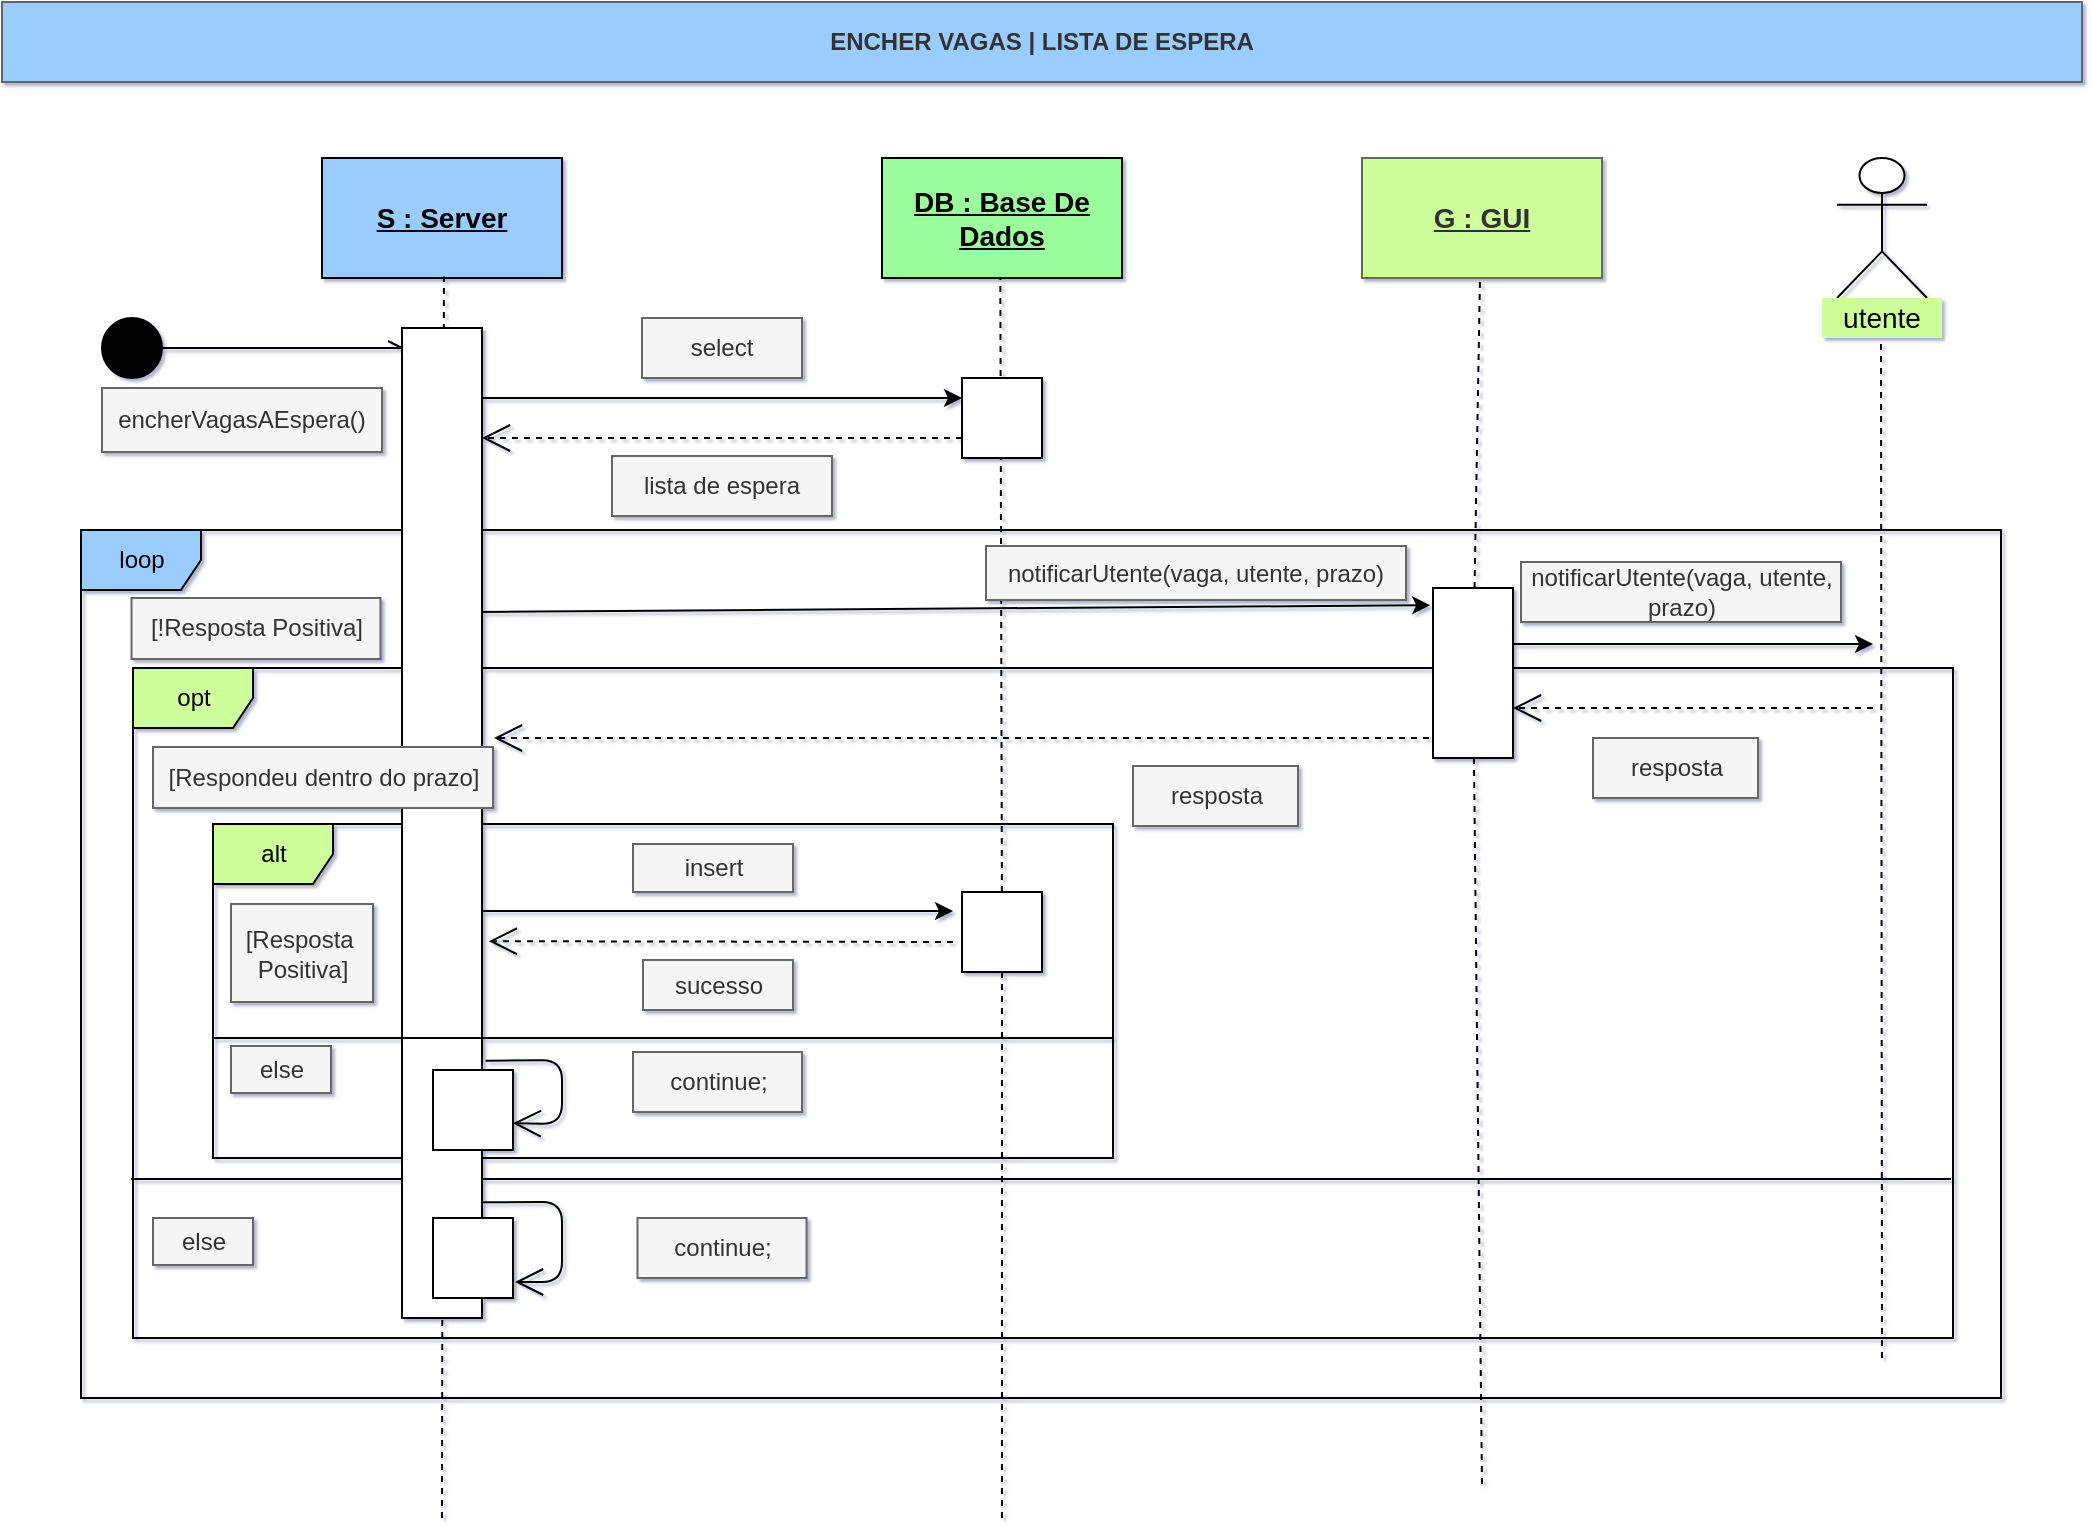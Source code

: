 <mxfile version="14.2.7" type="device"><diagram id="AsH_5SjAXSJHShSrWKoF" name="Page-1"><mxGraphModel dx="2165" dy="491" grid="1" gridSize="10" guides="1" tooltips="1" connect="0" arrows="1" fold="1" page="1" pageScale="1" pageWidth="1169" pageHeight="827" math="0" shadow="1"><root><mxCell id="0"/><mxCell id="1" parent="0"/><mxCell id="LX3TpO-cUOH4xY6RQqOL-1" value="loop" style="shape=umlFrame;whiteSpace=wrap;html=1;strokeColor=#000000;fillColor=#9ACDFF;" vertex="1" parent="1"><mxGeometry x="-0.5" y="306" width="960" height="434" as="geometry"/></mxCell><mxCell id="z1A5F202B353BqD62EE--32" value="opt" style="shape=umlFrame;whiteSpace=wrap;html=1;strokeColor=#000000;fillColor=#CDFF9A;" parent="1" vertex="1"><mxGeometry x="25.5" y="375" width="910" height="335" as="geometry"/></mxCell><mxCell id="z1A5F202B353BqD62EE--41" value="" style="endArrow=open;endFill=1;endSize=12;html=1;exitX=0.99;exitY=0.855;exitDx=0;exitDy=0;exitPerimeter=0;entryX=1.025;entryY=0.85;entryDx=0;entryDy=0;entryPerimeter=0;" parent="1" edge="1"><mxGeometry width="160" relative="1" as="geometry"><mxPoint x="195.1" y="642.175" as="sourcePoint"/><mxPoint x="216.5" y="682" as="targetPoint"/><Array as="points"><mxPoint x="240" y="642"/><mxPoint x="240" y="682"/></Array></mxGeometry></mxCell><mxCell id="z1A5F202B353BqD62EE--34" value="" style="line;strokeWidth=1;fillColor=none;align=left;verticalAlign=middle;spacingTop=-1;spacingLeft=3;spacingRight=3;rotatable=0;labelPosition=right;points=[];portConstraint=eastwest;" parent="1" vertex="1"><mxGeometry x="24.5" y="626.5" width="910" height="8" as="geometry"/></mxCell><mxCell id="z1A5F202B353BqD62EE--47" value="alt" style="shape=umlFrame;whiteSpace=wrap;html=1;strokeColor=#000000;fillColor=#CDFF9A;" parent="1" vertex="1"><mxGeometry x="65.5" y="453" width="450" height="167" as="geometry"/></mxCell><mxCell id="yt4L-jeNNCaIfQfXymkX-6" value="&lt;b&gt;ENCHER VAGAS | LISTA DE ESPERA&lt;/b&gt;" style="text;html=1;align=center;verticalAlign=middle;whiteSpace=wrap;rounded=0;strokeColor=#666666;fontColor=#333333;fillColor=#9ACDFF;" parent="1" vertex="1"><mxGeometry x="-40" y="42" width="1040" height="40" as="geometry"/></mxCell><mxCell id="tvffZK_oMYYl_4dd8lyw-10" value="&lt;font style=&quot;font-size: 14px&quot;&gt;&lt;u&gt;&lt;b&gt;G : GUI&lt;/b&gt;&lt;/u&gt;&lt;/font&gt;" style="rounded=0;whiteSpace=wrap;html=1;strokeColor=#666666;fontColor=#333333;fillColor=#CDFF9A;" parent="1" vertex="1"><mxGeometry x="640" y="120" width="120" height="60" as="geometry"/></mxCell><mxCell id="W52ST7gWvC9Ii1twbOVq-111" value="" style="endArrow=none;dashed=1;html=1;rounded=1;" parent="1" source="z1A5F202B353BqD62EE--25" edge="1"><mxGeometry width="50" height="50" relative="1" as="geometry"><mxPoint x="459" y="680" as="sourcePoint"/><mxPoint x="459.17" y="180" as="targetPoint"/></mxGeometry></mxCell><mxCell id="W52ST7gWvC9Ii1twbOVq-112" value="" style="endArrow=none;dashed=1;html=1;rounded=1;" parent="1" source="z1A5F202B353BqD62EE--27" edge="1"><mxGeometry width="50" height="50" relative="1" as="geometry"><mxPoint x="699" y="680" as="sourcePoint"/><mxPoint x="699" y="180" as="targetPoint"/></mxGeometry></mxCell><mxCell id="krT9wMDKRIHP58INxjv6-1" value="" style="shape=umlActor;verticalLabelPosition=bottom;verticalAlign=top;html=1;outlineConnect=0;" parent="1" vertex="1"><mxGeometry x="877.5" y="120" width="45" height="70" as="geometry"/></mxCell><mxCell id="Ow26kKRDhqm6Q-N4zCQ5-1" value="&lt;font style=&quot;font-size: 14px&quot;&gt;&lt;b&gt;&lt;u&gt;S : Server&lt;/u&gt;&lt;/b&gt;&lt;/font&gt;" style="rounded=0;whiteSpace=wrap;html=1;fillColor=#9ACDFF;" parent="1" vertex="1"><mxGeometry x="120" y="120" width="120" height="60" as="geometry"/></mxCell><mxCell id="Ow26kKRDhqm6Q-N4zCQ5-2" value="&lt;span style=&quot;font-size: 14px&quot;&gt;&lt;b&gt;&lt;u&gt;DB : Base De Dados&lt;/u&gt;&lt;/b&gt;&lt;/span&gt;" style="rounded=0;whiteSpace=wrap;html=1;fillColor=#9AFF9A;" parent="1" vertex="1"><mxGeometry x="400" y="120" width="120" height="60" as="geometry"/></mxCell><mxCell id="tvffZK_oMYYl_4dd8lyw-6" value="&lt;font style=&quot;font-size: 14px&quot;&gt;utente&lt;/font&gt;" style="text;html=1;align=center;verticalAlign=middle;whiteSpace=wrap;rounded=0;fillColor=#CDFF9A;" parent="1" vertex="1"><mxGeometry x="870" y="190" width="60" height="20" as="geometry"/></mxCell><mxCell id="z1A5F202B353BqD62EE--2" value="" style="endArrow=none;dashed=1;html=1;entryX=0.508;entryY=0.987;entryDx=0;entryDy=0;entryPerimeter=0;" parent="1" target="Ow26kKRDhqm6Q-N4zCQ5-1" edge="1"><mxGeometry width="50" height="50" relative="1" as="geometry"><mxPoint x="180" y="800" as="sourcePoint"/><mxPoint x="182.5" y="185" as="targetPoint"/></mxGeometry></mxCell><mxCell id="z1A5F202B353BqD62EE--3" value="" style="ellipse;whiteSpace=wrap;html=1;aspect=fixed;fillColor=#000000;" parent="1" vertex="1"><mxGeometry x="10" y="200" width="30" height="30" as="geometry"/></mxCell><mxCell id="z1A5F202B353BqD62EE--4" value="" style="endArrow=openAsync;html=1;endFill=0;" parent="1" source="z1A5F202B353BqD62EE--3" edge="1"><mxGeometry width="50" height="50" relative="1" as="geometry"><mxPoint x="480" y="275" as="sourcePoint"/><mxPoint x="160" y="215" as="targetPoint"/></mxGeometry></mxCell><mxCell id="z1A5F202B353BqD62EE--6" value="encherVagasAEspera()" style="text;html=1;strokeColor=#666666;align=center;verticalAlign=middle;whiteSpace=wrap;rounded=0;fillColor=#f5f5f5;fontColor=#333333;" parent="1" vertex="1"><mxGeometry x="10" y="235" width="140" height="32" as="geometry"/></mxCell><mxCell id="z1A5F202B353BqD62EE--7" value="" style="endArrow=classic;html=1;" parent="1" edge="1"><mxGeometry width="50" height="50" relative="1" as="geometry"><mxPoint x="200" y="240" as="sourcePoint"/><mxPoint x="440" y="240" as="targetPoint"/></mxGeometry></mxCell><mxCell id="z1A5F202B353BqD62EE--8" value="select" style="text;html=1;strokeColor=#666666;align=center;verticalAlign=middle;whiteSpace=wrap;rounded=0;fillColor=#f5f5f5;fontColor=#333333;" parent="1" vertex="1"><mxGeometry x="280" y="200" width="80" height="30" as="geometry"/></mxCell><mxCell id="z1A5F202B353BqD62EE--9" value="" style="endArrow=open;endFill=1;endSize=12;html=1;dashed=1;" parent="1" edge="1"><mxGeometry width="160" relative="1" as="geometry"><mxPoint x="440" y="260" as="sourcePoint"/><mxPoint x="200" y="260" as="targetPoint"/></mxGeometry></mxCell><mxCell id="z1A5F202B353BqD62EE--10" value="lista de espera" style="text;html=1;strokeColor=#666666;align=center;verticalAlign=middle;whiteSpace=wrap;rounded=0;fillColor=#f5f5f5;fontColor=#333333;" parent="1" vertex="1"><mxGeometry x="265" y="269" width="110" height="30" as="geometry"/></mxCell><mxCell id="z1A5F202B353BqD62EE--11" value="" style="endArrow=classic;html=1;entryX=-0.035;entryY=0.101;entryDx=0;entryDy=0;entryPerimeter=0;" parent="1" target="z1A5F202B353BqD62EE--27" edge="1"><mxGeometry width="50" height="50" relative="1" as="geometry"><mxPoint x="195.5" y="347" as="sourcePoint"/><mxPoint x="715.5" y="347" as="targetPoint"/></mxGeometry></mxCell><mxCell id="z1A5F202B353BqD62EE--12" value="" style="endArrow=none;dashed=1;html=1;rounded=1;" parent="1" edge="1"><mxGeometry width="50" height="50" relative="1" as="geometry"><mxPoint x="900" y="720" as="sourcePoint"/><mxPoint x="899.5" y="210" as="targetPoint"/></mxGeometry></mxCell><mxCell id="z1A5F202B353BqD62EE--13" value="notificarUtente(vaga, utente, prazo)" style="text;html=1;strokeColor=#666666;align=center;verticalAlign=middle;whiteSpace=wrap;rounded=0;fillColor=#f5f5f5;fontColor=#333333;" parent="1" vertex="1"><mxGeometry x="452" y="314" width="210" height="27" as="geometry"/></mxCell><mxCell id="z1A5F202B353BqD62EE--14" value="" style="endArrow=classic;html=1;" parent="1" edge="1"><mxGeometry width="50" height="50" relative="1" as="geometry"><mxPoint x="715.5" y="363" as="sourcePoint"/><mxPoint x="895.5" y="363" as="targetPoint"/></mxGeometry></mxCell><mxCell id="z1A5F202B353BqD62EE--16" value="" style="endArrow=open;endFill=1;endSize=12;html=1;dashed=1;" parent="1" edge="1"><mxGeometry width="160" relative="1" as="geometry"><mxPoint x="895.5" y="395" as="sourcePoint"/><mxPoint x="715.5" y="395" as="targetPoint"/></mxGeometry></mxCell><mxCell id="z1A5F202B353BqD62EE--17" value="resposta" style="text;html=1;strokeColor=#666666;align=center;verticalAlign=middle;whiteSpace=wrap;rounded=0;fillColor=#f5f5f5;fontColor=#333333;" parent="1" vertex="1"><mxGeometry x="755.5" y="410" width="82.5" height="30" as="geometry"/></mxCell><mxCell id="z1A5F202B353BqD62EE--18" value="" style="endArrow=open;endFill=1;endSize=12;html=1;dashed=1;" parent="1" edge="1"><mxGeometry width="160" relative="1" as="geometry"><mxPoint x="715.5" y="410" as="sourcePoint"/><mxPoint x="206" y="410" as="targetPoint"/></mxGeometry></mxCell><mxCell id="z1A5F202B353BqD62EE--19" value="resposta" style="text;html=1;strokeColor=#666666;align=center;verticalAlign=middle;whiteSpace=wrap;rounded=0;fillColor=#f5f5f5;fontColor=#333333;" parent="1" vertex="1"><mxGeometry x="525.5" y="424" width="82.5" height="30" as="geometry"/></mxCell><mxCell id="z1A5F202B353BqD62EE--20" value="" style="endArrow=classic;html=1;" parent="1" edge="1"><mxGeometry width="50" height="50" relative="1" as="geometry"><mxPoint x="195.5" y="496.5" as="sourcePoint"/><mxPoint x="435.5" y="496.5" as="targetPoint"/></mxGeometry></mxCell><mxCell id="z1A5F202B353BqD62EE--21" value="insert" style="text;html=1;strokeColor=#666666;align=center;verticalAlign=middle;whiteSpace=wrap;rounded=0;fillColor=#f5f5f5;fontColor=#333333;" parent="1" vertex="1"><mxGeometry x="275.5" y="463" width="80" height="24" as="geometry"/></mxCell><mxCell id="z1A5F202B353BqD62EE--22" value="" style="endArrow=open;endFill=1;endSize=12;html=1;dashed=1;entryX=1.085;entryY=0.64;entryDx=0;entryDy=0;entryPerimeter=0;" parent="1" edge="1"><mxGeometry width="160" relative="1" as="geometry"><mxPoint x="435.5" y="512" as="sourcePoint"/><mxPoint x="203.4" y="511.6" as="targetPoint"/></mxGeometry></mxCell><mxCell id="z1A5F202B353BqD62EE--23" value="sucesso" style="text;html=1;strokeColor=#666666;align=center;verticalAlign=middle;whiteSpace=wrap;rounded=0;fillColor=#f5f5f5;fontColor=#333333;" parent="1" vertex="1"><mxGeometry x="280.5" y="521" width="75" height="25" as="geometry"/></mxCell><mxCell id="z1A5F202B353BqD62EE--24" value="" style="rounded=0;whiteSpace=wrap;html=1;strokeColor=#000000;fillColor=#FFFFFF;" parent="1" vertex="1"><mxGeometry x="440" y="230" width="40" height="40" as="geometry"/></mxCell><mxCell id="z1A5F202B353BqD62EE--28" value="" style="endArrow=none;dashed=1;html=1;rounded=1;" parent="1" target="z1A5F202B353BqD62EE--27" edge="1"><mxGeometry width="50" height="50" relative="1" as="geometry"><mxPoint x="700" y="783" as="sourcePoint"/><mxPoint x="694.5" y="243" as="targetPoint"/></mxGeometry></mxCell><mxCell id="z1A5F202B353BqD62EE--29" value="" style="rounded=0;whiteSpace=wrap;html=1;strokeColor=#000000;fillColor=#FFFFFF;" parent="1" vertex="1"><mxGeometry x="160" y="205" width="40" height="495" as="geometry"/></mxCell><mxCell id="z1A5F202B353BqD62EE--31" value="notificarUtente(vaga, utente, prazo)" style="text;html=1;strokeColor=#666666;align=center;verticalAlign=middle;whiteSpace=wrap;rounded=0;fillColor=#f5f5f5;fontColor=#333333;" parent="1" vertex="1"><mxGeometry x="719.5" y="322" width="160" height="30" as="geometry"/></mxCell><mxCell id="z1A5F202B353BqD62EE--33" value="[Respondeu dentro do prazo]" style="text;html=1;strokeColor=#666666;align=center;verticalAlign=middle;whiteSpace=wrap;rounded=0;fillColor=#f5f5f5;fontColor=#333333;" parent="1" vertex="1"><mxGeometry x="35.5" y="414.5" width="170" height="30.5" as="geometry"/></mxCell><mxCell id="z1A5F202B353BqD62EE--27" value="" style="rounded=0;whiteSpace=wrap;html=1;strokeColor=#000000;fillColor=#FFFFFF;" parent="1" vertex="1"><mxGeometry x="675.5" y="335" width="40" height="85" as="geometry"/></mxCell><mxCell id="z1A5F202B353BqD62EE--36" value="else" style="text;html=1;strokeColor=#666666;align=center;verticalAlign=middle;whiteSpace=wrap;rounded=0;fillColor=#f5f5f5;fontColor=#333333;" parent="1" vertex="1"><mxGeometry x="35.5" y="650" width="50" height="23.5" as="geometry"/></mxCell><mxCell id="z1A5F202B353BqD62EE--37" value="" style="rounded=0;whiteSpace=wrap;html=1;strokeColor=#000000;fillColor=#FFFFFF;" parent="1" vertex="1"><mxGeometry x="175.5" y="650" width="40" height="40" as="geometry"/></mxCell><mxCell id="z1A5F202B353BqD62EE--46" value="continue;" style="text;html=1;strokeColor=#666666;align=center;verticalAlign=middle;whiteSpace=wrap;rounded=0;fillColor=#f5f5f5;fontColor=#333333;" parent="1" vertex="1"><mxGeometry x="277.75" y="650" width="84.5" height="30" as="geometry"/></mxCell><mxCell id="z1A5F202B353BqD62EE--48" value="[Resposta&amp;nbsp;&lt;br&gt;Positiva]" style="text;html=1;strokeColor=#666666;align=center;verticalAlign=middle;whiteSpace=wrap;rounded=0;fillColor=#f5f5f5;fontColor=#333333;" parent="1" vertex="1"><mxGeometry x="74.5" y="493" width="71" height="49" as="geometry"/></mxCell><mxCell id="z1A5F202B353BqD62EE--25" value="" style="rounded=0;whiteSpace=wrap;html=1;strokeColor=#000000;fillColor=#FFFFFF;" parent="1" vertex="1"><mxGeometry x="440" y="487" width="40" height="40" as="geometry"/></mxCell><mxCell id="z1A5F202B353BqD62EE--49" value="" style="endArrow=none;dashed=1;html=1;rounded=1;" parent="1" target="z1A5F202B353BqD62EE--25" edge="1"><mxGeometry width="50" height="50" relative="1" as="geometry"><mxPoint x="460" y="800" as="sourcePoint"/><mxPoint x="454.67" y="243" as="targetPoint"/></mxGeometry></mxCell><mxCell id="z1A5F202B353BqD62EE--53" value="" style="line;strokeWidth=1;fillColor=none;align=left;verticalAlign=middle;spacingTop=-1;spacingLeft=3;spacingRight=3;rotatable=0;labelPosition=right;points=[];portConstraint=eastwest;" parent="1" vertex="1"><mxGeometry x="65.5" y="556" width="450" height="8" as="geometry"/></mxCell><mxCell id="z1A5F202B353BqD62EE--57" value="else" style="text;html=1;strokeColor=#666666;align=center;verticalAlign=middle;whiteSpace=wrap;rounded=0;fillColor=#f5f5f5;fontColor=#333333;" parent="1" vertex="1"><mxGeometry x="74.5" y="564" width="50" height="23.5" as="geometry"/></mxCell><mxCell id="LX3TpO-cUOH4xY6RQqOL-3" value="[!Resposta Positiva]" style="text;html=1;strokeColor=#666666;align=center;verticalAlign=middle;whiteSpace=wrap;rounded=0;fillColor=#f5f5f5;fontColor=#333333;" vertex="1" parent="1"><mxGeometry x="24.75" y="340" width="124.5" height="30.5" as="geometry"/></mxCell><mxCell id="LX3TpO-cUOH4xY6RQqOL-10" value="" style="rounded=0;whiteSpace=wrap;html=1;strokeColor=#000000;fillColor=#FFFFFF;" vertex="1" parent="1"><mxGeometry x="175.5" y="576" width="40" height="40" as="geometry"/></mxCell><mxCell id="LX3TpO-cUOH4xY6RQqOL-12" value="" style="endArrow=open;endFill=1;endSize=12;html=1;exitX=1.045;exitY=0.756;exitDx=0;exitDy=0;exitPerimeter=0;entryX=0.998;entryY=0.665;entryDx=0;entryDy=0;entryPerimeter=0;" edge="1" parent="1" target="LX3TpO-cUOH4xY6RQqOL-10"><mxGeometry width="160" relative="1" as="geometry"><mxPoint x="201.8" y="571.34" as="sourcePoint"/><mxPoint x="550" y="547" as="targetPoint"/><Array as="points"><mxPoint x="240" y="571"/><mxPoint x="240" y="603"/></Array></mxGeometry></mxCell><mxCell id="LX3TpO-cUOH4xY6RQqOL-13" value="continue;" style="text;html=1;strokeColor=#666666;align=center;verticalAlign=middle;whiteSpace=wrap;rounded=0;fillColor=#f5f5f5;fontColor=#333333;" vertex="1" parent="1"><mxGeometry x="275.5" y="567" width="84.5" height="30" as="geometry"/></mxCell></root></mxGraphModel></diagram></mxfile>